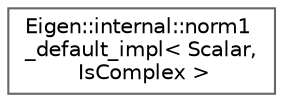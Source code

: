 digraph "类继承关系图"
{
 // LATEX_PDF_SIZE
  bgcolor="transparent";
  edge [fontname=Helvetica,fontsize=10,labelfontname=Helvetica,labelfontsize=10];
  node [fontname=Helvetica,fontsize=10,shape=box,height=0.2,width=0.4];
  rankdir="LR";
  Node0 [id="Node000000",label="Eigen::internal::norm1\l_default_impl\< Scalar,\l IsComplex \>",height=0.2,width=0.4,color="grey40", fillcolor="white", style="filled",URL="$struct_eigen_1_1internal_1_1norm1__default__impl.html",tooltip=" "];
}
